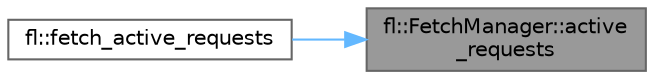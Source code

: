 digraph "fl::FetchManager::active_requests"
{
 // INTERACTIVE_SVG=YES
 // LATEX_PDF_SIZE
  bgcolor="transparent";
  edge [fontname=Helvetica,fontsize=10,labelfontname=Helvetica,labelfontsize=10];
  node [fontname=Helvetica,fontsize=10,shape=box,height=0.2,width=0.4];
  rankdir="RL";
  Node1 [id="Node000001",label="fl::FetchManager::active\l_requests",height=0.2,width=0.4,color="gray40", fillcolor="grey60", style="filled", fontcolor="black",tooltip=" "];
  Node1 -> Node2 [id="edge1_Node000001_Node000002",dir="back",color="steelblue1",style="solid",tooltip=" "];
  Node2 [id="Node000002",label="fl::fetch_active_requests",height=0.2,width=0.4,color="grey40", fillcolor="white", style="filled",URL="$d4/d36/namespacefl_a60e3d7dd058f29b2ef539bf85d7f7f92.html#a60e3d7dd058f29b2ef539bf85d7f7f92",tooltip="Get number of active requests."];
}
